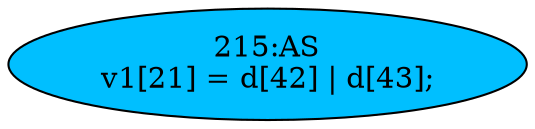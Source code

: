 strict digraph "" {
	node [label="\N"];
	"215:AS"	 [ast="<pyverilog.vparser.ast.Assign object at 0x7f4056d88bd0>",
		def_var="['v1']",
		fillcolor=deepskyblue,
		label="215:AS
v1[21] = d[42] | d[43];",
		statements="[]",
		style=filled,
		typ=Assign,
		use_var="['d', 'd']"];
}
